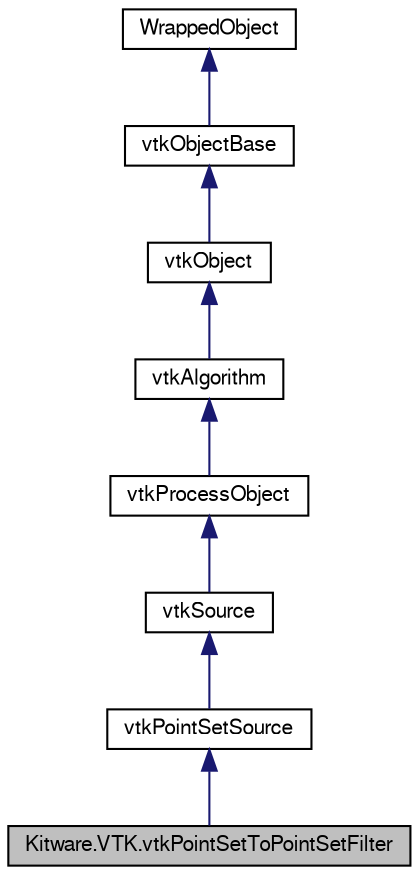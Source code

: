digraph G
{
  bgcolor="transparent";
  edge [fontname="FreeSans",fontsize="10",labelfontname="FreeSans",labelfontsize="10"];
  node [fontname="FreeSans",fontsize="10",shape=record];
  Node1 [label="Kitware.VTK.vtkPointSetToPointSetFilter",height=0.2,width=0.4,color="black", fillcolor="grey75", style="filled" fontcolor="black"];
  Node2 -> Node1 [dir="back",color="midnightblue",fontsize="10",style="solid",fontname="FreeSans"];
  Node2 [label="vtkPointSetSource",height=0.2,width=0.4,color="black",URL="$class_kitware_1_1_v_t_k_1_1vtk_point_set_source.html",tooltip="vtkPointSetSource - abstract class whose subclasses generate point data"];
  Node3 -> Node2 [dir="back",color="midnightblue",fontsize="10",style="solid",fontname="FreeSans"];
  Node3 [label="vtkSource",height=0.2,width=0.4,color="black",URL="$class_kitware_1_1_v_t_k_1_1vtk_source.html",tooltip="vtkSource - abstract class specifies interface for visualization network source"];
  Node4 -> Node3 [dir="back",color="midnightblue",fontsize="10",style="solid",fontname="FreeSans"];
  Node4 [label="vtkProcessObject",height=0.2,width=0.4,color="black",URL="$class_kitware_1_1_v_t_k_1_1vtk_process_object.html",tooltip="vtkProcessObject - abstract class specifies interface for visualization filters"];
  Node5 -> Node4 [dir="back",color="midnightblue",fontsize="10",style="solid",fontname="FreeSans"];
  Node5 [label="vtkAlgorithm",height=0.2,width=0.4,color="black",URL="$class_kitware_1_1_v_t_k_1_1vtk_algorithm.html",tooltip="vtkAlgorithm - Superclass for all sources, filters, and sinks in VTK."];
  Node6 -> Node5 [dir="back",color="midnightblue",fontsize="10",style="solid",fontname="FreeSans"];
  Node6 [label="vtkObject",height=0.2,width=0.4,color="black",URL="$class_kitware_1_1_v_t_k_1_1vtk_object.html",tooltip="vtkObject - abstract base class for most VTK objects"];
  Node7 -> Node6 [dir="back",color="midnightblue",fontsize="10",style="solid",fontname="FreeSans"];
  Node7 [label="vtkObjectBase",height=0.2,width=0.4,color="black",URL="$class_kitware_1_1_v_t_k_1_1vtk_object_base.html",tooltip="vtkObjectBase - abstract base class for most VTK objects"];
  Node8 -> Node7 [dir="back",color="midnightblue",fontsize="10",style="solid",fontname="FreeSans"];
  Node8 [label="WrappedObject",height=0.2,width=0.4,color="black",URL="$class_kitware_1_1_v_t_k_1_1_wrapped_object.html",tooltip="Base class for all the mummy wrapped classes in Kitware.VTK."];
}
